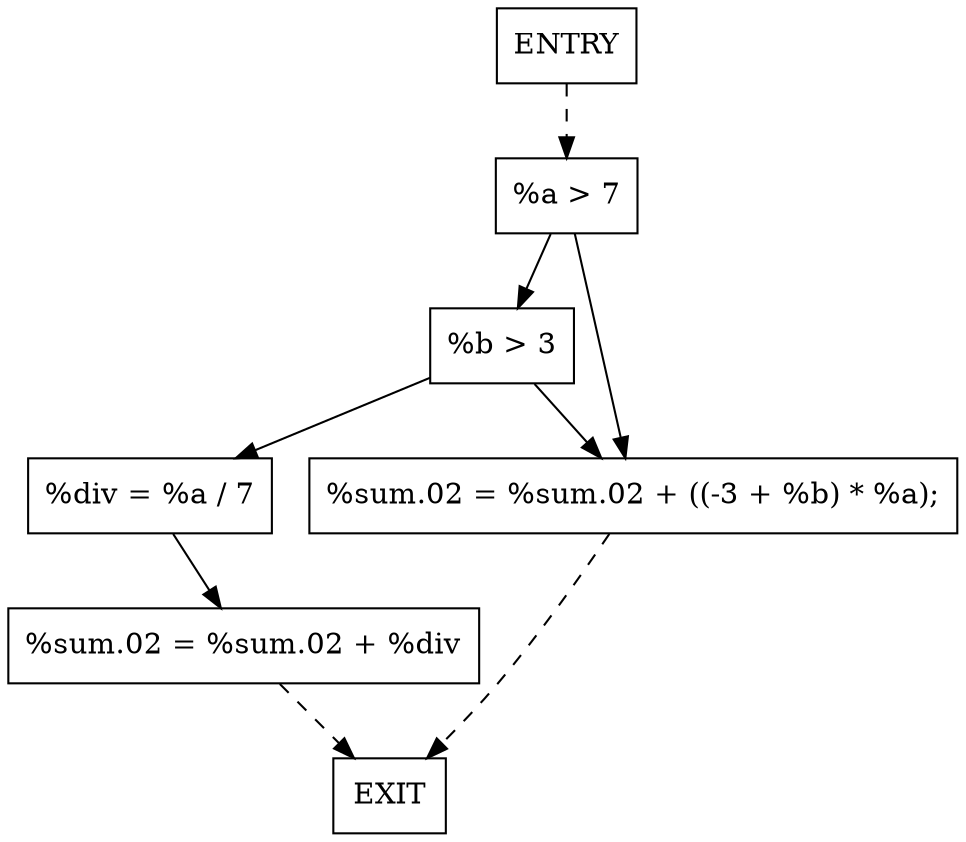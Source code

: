 digraph shortcircuit {

  node [shape=box]

  ENTRY      [label="ENTRY"]
  EXIT       [label="EXIT"]
  AVREXPR1   [label="%a \> 7"]
  AVREXPR2   [label="%b \> 3"]
  AVRASSIGN1 [label="%div = %a / 7"]
  AVRASSIGN2 [label="%sum.02 = %sum.02 + %div"]
  AVRASSIGN3 [label="%sum.02 = %sum.02 + ((-3 + %b) * %a);"]

  ENTRY -> AVREXPR1 [style="dashed"]
  AVREXPR1 -> AVREXPR2
  AVREXPR1 -> AVRASSIGN3
  AVRASSIGN3 -> EXIT [style="dashed"]
  AVREXPR2 -> AVRASSIGN3
  AVREXPR2 -> AVRASSIGN1
  AVRASSIGN1 -> AVRASSIGN2
  AVRASSIGN2 -> EXIT [style="dashed"]

}
